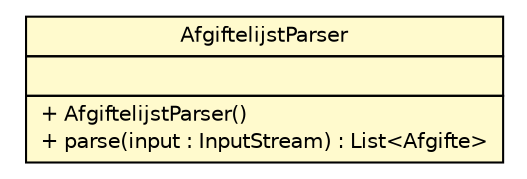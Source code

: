 #!/usr/local/bin/dot
#
# Class diagram 
# Generated by UMLGraph version R5_6-24-gf6e263 (http://www.umlgraph.org/)
#

digraph G {
	edge [fontname="Helvetica",fontsize=10,labelfontname="Helvetica",labelfontsize=10];
	node [fontname="Helvetica",fontsize=10,shape=plaintext];
	nodesep=0.25;
	ranksep=0.5;
	// nl.b3p.brmo.loader.checks.AfgiftelijstParser
	c692 [label=<<table title="nl.b3p.brmo.loader.checks.AfgiftelijstParser" border="0" cellborder="1" cellspacing="0" cellpadding="2" port="p" bgcolor="lemonChiffon" href="./AfgiftelijstParser.html">
		<tr><td><table border="0" cellspacing="0" cellpadding="1">
<tr><td align="center" balign="center"> AfgiftelijstParser </td></tr>
		</table></td></tr>
		<tr><td><table border="0" cellspacing="0" cellpadding="1">
<tr><td align="left" balign="left">  </td></tr>
		</table></td></tr>
		<tr><td><table border="0" cellspacing="0" cellpadding="1">
<tr><td align="left" balign="left"> + AfgiftelijstParser() </td></tr>
<tr><td align="left" balign="left"> + parse(input : InputStream) : List&lt;Afgifte&gt; </td></tr>
		</table></td></tr>
		</table>>, URL="./AfgiftelijstParser.html", fontname="Helvetica", fontcolor="black", fontsize=10.0];
}

